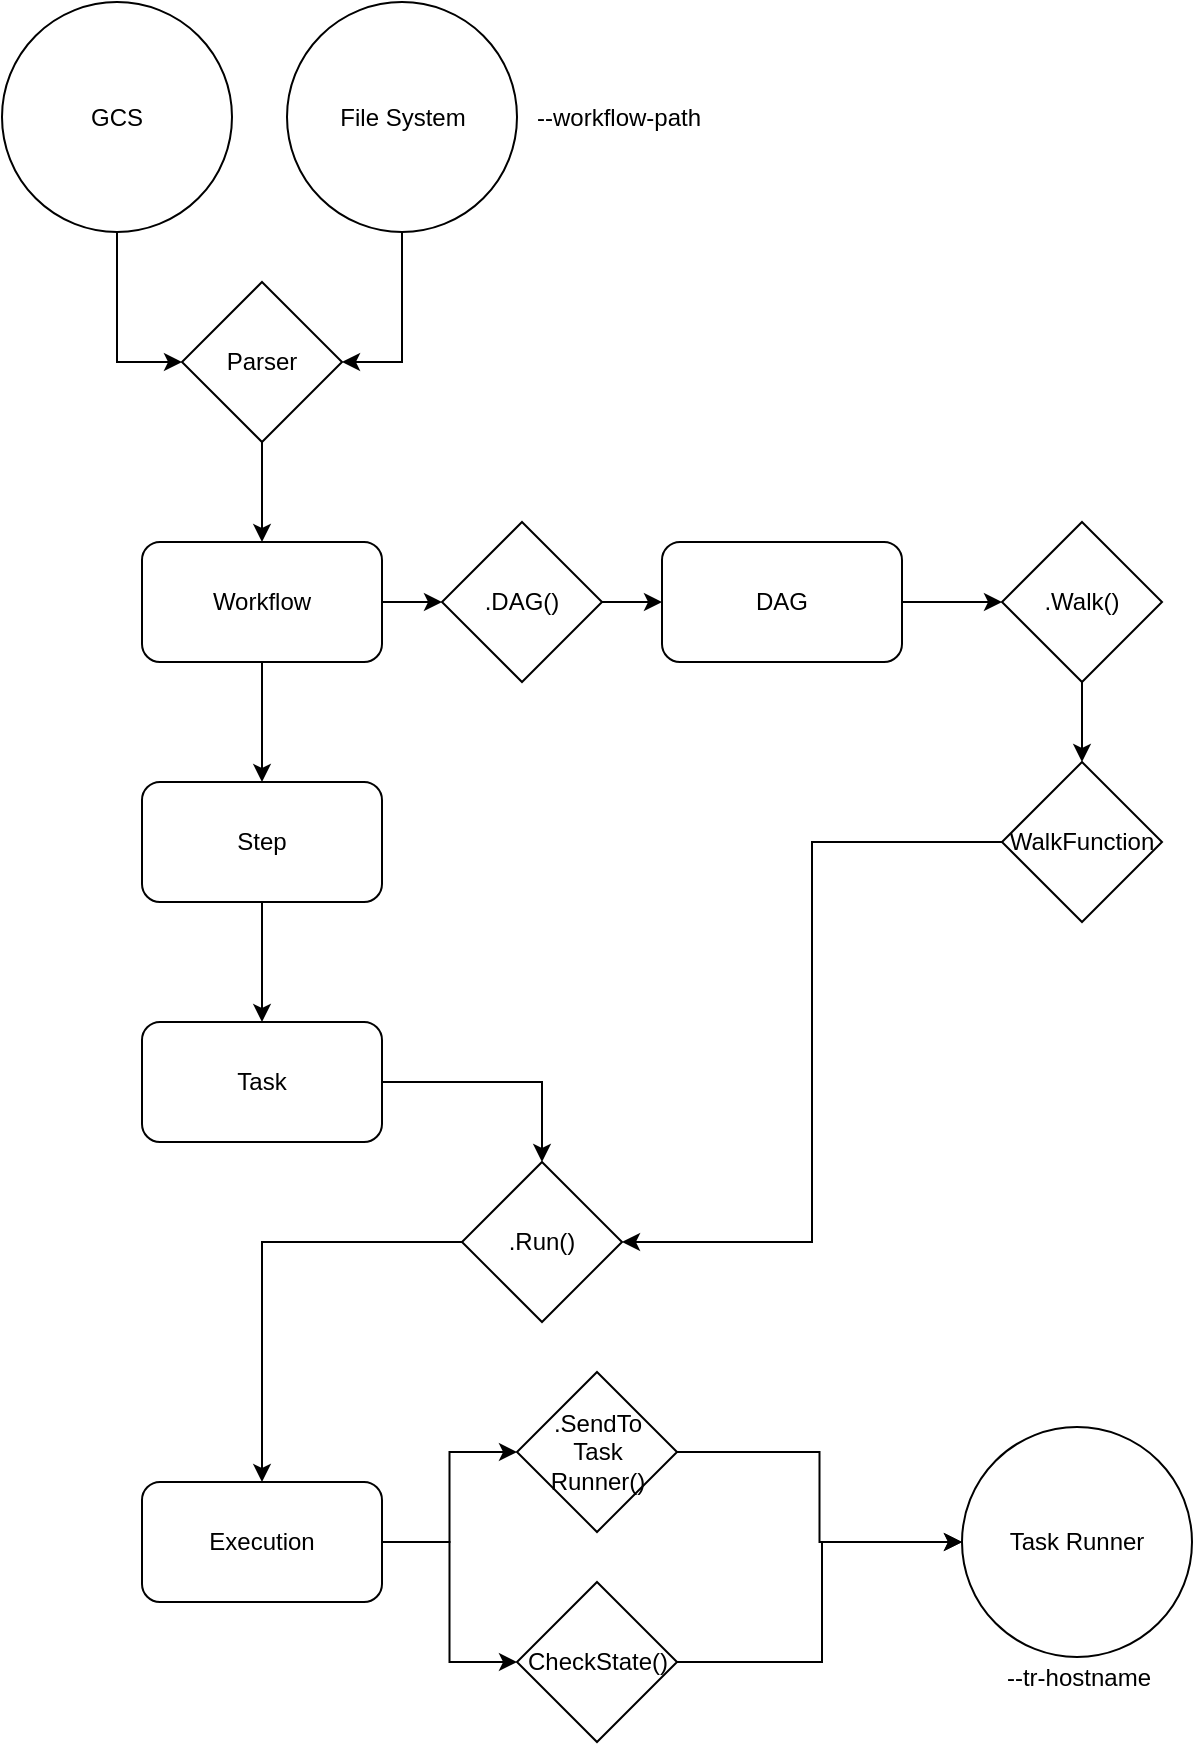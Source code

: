 <mxfile version="13.10.2" type="device"><diagram id="QSTjen6BPfmRn3u5lNO8" name="Page-1"><mxGraphModel dx="988" dy="787" grid="1" gridSize="10" guides="1" tooltips="1" connect="1" arrows="1" fold="1" page="1" pageScale="1" pageWidth="827" pageHeight="1169" math="0" shadow="0"><root><mxCell id="0"/><mxCell id="1" parent="0"/><mxCell id="l5yLiX-JyDmqkft-Hbiz-7" style="edgeStyle=orthogonalEdgeStyle;rounded=0;orthogonalLoop=1;jettySize=auto;html=1;" parent="1" target="l5yLiX-JyDmqkft-Hbiz-3" edge="1"><mxGeometry relative="1" as="geometry"><mxPoint x="415" y="145" as="sourcePoint"/></mxGeometry></mxCell><mxCell id="l5yLiX-JyDmqkft-Hbiz-8" style="edgeStyle=orthogonalEdgeStyle;rounded=0;orthogonalLoop=1;jettySize=auto;html=1;" parent="1" target="l5yLiX-JyDmqkft-Hbiz-5" edge="1"><mxGeometry relative="1" as="geometry"><mxPoint x="590" y="145" as="sourcePoint"/></mxGeometry></mxCell><mxCell id="l5yLiX-JyDmqkft-Hbiz-6" style="edgeStyle=orthogonalEdgeStyle;rounded=0;orthogonalLoop=1;jettySize=auto;html=1;entryX=0.5;entryY=1;entryDx=0;entryDy=0;entryPerimeter=0;" parent="1" target="l5yLiX-JyDmqkft-Hbiz-1" edge="1"><mxGeometry relative="1" as="geometry"><mxPoint x="160" y="145" as="sourcePoint"/></mxGeometry></mxCell><mxCell id="C2BHWTRPd4wpHNjdNsh5-13" style="edgeStyle=orthogonalEdgeStyle;rounded=0;orthogonalLoop=1;jettySize=auto;html=1;" edge="1" parent="1" source="C2BHWTRPd4wpHNjdNsh5-2" target="C2BHWTRPd4wpHNjdNsh5-4"><mxGeometry relative="1" as="geometry"/></mxCell><mxCell id="C2BHWTRPd4wpHNjdNsh5-17" style="edgeStyle=orthogonalEdgeStyle;rounded=0;orthogonalLoop=1;jettySize=auto;html=1;entryX=0;entryY=0.5;entryDx=0;entryDy=0;" edge="1" parent="1" source="C2BHWTRPd4wpHNjdNsh5-2" target="C2BHWTRPd4wpHNjdNsh5-16"><mxGeometry relative="1" as="geometry"/></mxCell><mxCell id="C2BHWTRPd4wpHNjdNsh5-2" value="Workflow" style="rounded=1;whiteSpace=wrap;html=1;" vertex="1" parent="1"><mxGeometry x="160" y="322" width="120" height="60" as="geometry"/></mxCell><mxCell id="C2BHWTRPd4wpHNjdNsh5-20" style="edgeStyle=orthogonalEdgeStyle;rounded=0;orthogonalLoop=1;jettySize=auto;html=1;entryX=0;entryY=0.5;entryDx=0;entryDy=0;" edge="1" parent="1" source="C2BHWTRPd4wpHNjdNsh5-3" target="C2BHWTRPd4wpHNjdNsh5-19"><mxGeometry relative="1" as="geometry"/></mxCell><mxCell id="C2BHWTRPd4wpHNjdNsh5-3" value="DAG" style="rounded=1;whiteSpace=wrap;html=1;" vertex="1" parent="1"><mxGeometry x="420" y="322" width="120" height="60" as="geometry"/></mxCell><mxCell id="C2BHWTRPd4wpHNjdNsh5-14" style="edgeStyle=orthogonalEdgeStyle;rounded=0;orthogonalLoop=1;jettySize=auto;html=1;entryX=0.5;entryY=0;entryDx=0;entryDy=0;" edge="1" parent="1" source="C2BHWTRPd4wpHNjdNsh5-4" target="C2BHWTRPd4wpHNjdNsh5-5"><mxGeometry relative="1" as="geometry"/></mxCell><mxCell id="C2BHWTRPd4wpHNjdNsh5-4" value="Step" style="rounded=1;whiteSpace=wrap;html=1;" vertex="1" parent="1"><mxGeometry x="160" y="442" width="120" height="60" as="geometry"/></mxCell><mxCell id="C2BHWTRPd4wpHNjdNsh5-27" style="edgeStyle=orthogonalEdgeStyle;rounded=0;orthogonalLoop=1;jettySize=auto;html=1;entryX=0.5;entryY=0;entryDx=0;entryDy=0;" edge="1" parent="1" source="C2BHWTRPd4wpHNjdNsh5-5" target="C2BHWTRPd4wpHNjdNsh5-25"><mxGeometry relative="1" as="geometry"/></mxCell><mxCell id="C2BHWTRPd4wpHNjdNsh5-5" value="Task" style="rounded=1;whiteSpace=wrap;html=1;" vertex="1" parent="1"><mxGeometry x="160" y="562" width="120" height="60" as="geometry"/></mxCell><mxCell id="C2BHWTRPd4wpHNjdNsh5-6" value="Task Runner" style="ellipse;whiteSpace=wrap;html=1;aspect=fixed;" vertex="1" parent="1"><mxGeometry x="570" y="764.5" width="115" height="115" as="geometry"/></mxCell><mxCell id="C2BHWTRPd4wpHNjdNsh5-10" style="edgeStyle=orthogonalEdgeStyle;rounded=0;orthogonalLoop=1;jettySize=auto;html=1;entryX=0;entryY=0.5;entryDx=0;entryDy=0;" edge="1" parent="1" source="C2BHWTRPd4wpHNjdNsh5-7" target="C2BHWTRPd4wpHNjdNsh5-9"><mxGeometry relative="1" as="geometry"/></mxCell><mxCell id="C2BHWTRPd4wpHNjdNsh5-7" value="GCS" style="ellipse;whiteSpace=wrap;html=1;aspect=fixed;" vertex="1" parent="1"><mxGeometry x="90" y="52" width="115" height="115" as="geometry"/></mxCell><mxCell id="C2BHWTRPd4wpHNjdNsh5-11" style="edgeStyle=orthogonalEdgeStyle;rounded=0;orthogonalLoop=1;jettySize=auto;html=1;entryX=1;entryY=0.5;entryDx=0;entryDy=0;" edge="1" parent="1" source="C2BHWTRPd4wpHNjdNsh5-8" target="C2BHWTRPd4wpHNjdNsh5-9"><mxGeometry relative="1" as="geometry"/></mxCell><mxCell id="C2BHWTRPd4wpHNjdNsh5-8" value="File System" style="ellipse;whiteSpace=wrap;html=1;aspect=fixed;" vertex="1" parent="1"><mxGeometry x="232.5" y="52" width="115" height="115" as="geometry"/></mxCell><mxCell id="C2BHWTRPd4wpHNjdNsh5-12" style="edgeStyle=orthogonalEdgeStyle;rounded=0;orthogonalLoop=1;jettySize=auto;html=1;" edge="1" parent="1" source="C2BHWTRPd4wpHNjdNsh5-9" target="C2BHWTRPd4wpHNjdNsh5-2"><mxGeometry relative="1" as="geometry"/></mxCell><mxCell id="C2BHWTRPd4wpHNjdNsh5-9" value="Parser" style="rhombus;whiteSpace=wrap;html=1;" vertex="1" parent="1"><mxGeometry x="180" y="192" width="80" height="80" as="geometry"/></mxCell><mxCell id="C2BHWTRPd4wpHNjdNsh5-18" style="edgeStyle=orthogonalEdgeStyle;rounded=0;orthogonalLoop=1;jettySize=auto;html=1;entryX=0;entryY=0.5;entryDx=0;entryDy=0;" edge="1" parent="1" source="C2BHWTRPd4wpHNjdNsh5-16" target="C2BHWTRPd4wpHNjdNsh5-3"><mxGeometry relative="1" as="geometry"/></mxCell><mxCell id="C2BHWTRPd4wpHNjdNsh5-16" value=".DAG()" style="rhombus;whiteSpace=wrap;html=1;" vertex="1" parent="1"><mxGeometry x="310" y="312" width="80" height="80" as="geometry"/></mxCell><mxCell id="C2BHWTRPd4wpHNjdNsh5-39" style="edgeStyle=orthogonalEdgeStyle;rounded=0;orthogonalLoop=1;jettySize=auto;html=1;entryX=0.5;entryY=0;entryDx=0;entryDy=0;" edge="1" parent="1" source="C2BHWTRPd4wpHNjdNsh5-19" target="C2BHWTRPd4wpHNjdNsh5-21"><mxGeometry relative="1" as="geometry"/></mxCell><mxCell id="C2BHWTRPd4wpHNjdNsh5-19" value=".Walk()" style="rhombus;whiteSpace=wrap;html=1;" vertex="1" parent="1"><mxGeometry x="590" y="312" width="80" height="80" as="geometry"/></mxCell><mxCell id="C2BHWTRPd4wpHNjdNsh5-38" style="edgeStyle=orthogonalEdgeStyle;rounded=0;orthogonalLoop=1;jettySize=auto;html=1;entryX=1;entryY=0.5;entryDx=0;entryDy=0;" edge="1" parent="1" source="C2BHWTRPd4wpHNjdNsh5-21" target="C2BHWTRPd4wpHNjdNsh5-25"><mxGeometry relative="1" as="geometry"/></mxCell><mxCell id="C2BHWTRPd4wpHNjdNsh5-21" value="WalkFunction" style="rhombus;whiteSpace=wrap;html=1;" vertex="1" parent="1"><mxGeometry x="590" y="432" width="80" height="80" as="geometry"/></mxCell><mxCell id="C2BHWTRPd4wpHNjdNsh5-28" style="edgeStyle=orthogonalEdgeStyle;rounded=0;orthogonalLoop=1;jettySize=auto;html=1;entryX=0.5;entryY=0;entryDx=0;entryDy=0;" edge="1" parent="1" source="C2BHWTRPd4wpHNjdNsh5-25" target="C2BHWTRPd4wpHNjdNsh5-26"><mxGeometry relative="1" as="geometry"/></mxCell><mxCell id="C2BHWTRPd4wpHNjdNsh5-25" value=".Run()" style="rhombus;whiteSpace=wrap;html=1;" vertex="1" parent="1"><mxGeometry x="320" y="632" width="80" height="80" as="geometry"/></mxCell><mxCell id="C2BHWTRPd4wpHNjdNsh5-31" style="edgeStyle=orthogonalEdgeStyle;rounded=0;orthogonalLoop=1;jettySize=auto;html=1;entryX=0;entryY=0.5;entryDx=0;entryDy=0;" edge="1" parent="1" source="C2BHWTRPd4wpHNjdNsh5-26" target="C2BHWTRPd4wpHNjdNsh5-29"><mxGeometry relative="1" as="geometry"/></mxCell><mxCell id="C2BHWTRPd4wpHNjdNsh5-34" style="edgeStyle=orthogonalEdgeStyle;rounded=0;orthogonalLoop=1;jettySize=auto;html=1;entryX=0;entryY=0.5;entryDx=0;entryDy=0;" edge="1" parent="1" source="C2BHWTRPd4wpHNjdNsh5-26" target="C2BHWTRPd4wpHNjdNsh5-33"><mxGeometry relative="1" as="geometry"/></mxCell><mxCell id="C2BHWTRPd4wpHNjdNsh5-26" value="Execution" style="rounded=1;whiteSpace=wrap;html=1;" vertex="1" parent="1"><mxGeometry x="160" y="792" width="120" height="60" as="geometry"/></mxCell><mxCell id="C2BHWTRPd4wpHNjdNsh5-32" style="edgeStyle=orthogonalEdgeStyle;rounded=0;orthogonalLoop=1;jettySize=auto;html=1;entryX=0;entryY=0.5;entryDx=0;entryDy=0;" edge="1" parent="1" source="C2BHWTRPd4wpHNjdNsh5-29" target="C2BHWTRPd4wpHNjdNsh5-6"><mxGeometry relative="1" as="geometry"/></mxCell><mxCell id="C2BHWTRPd4wpHNjdNsh5-29" value=".SendTo&lt;br&gt;Task&lt;br&gt;Runner()" style="rhombus;whiteSpace=wrap;html=1;" vertex="1" parent="1"><mxGeometry x="347.5" y="737" width="80" height="80" as="geometry"/></mxCell><mxCell id="C2BHWTRPd4wpHNjdNsh5-35" style="edgeStyle=orthogonalEdgeStyle;rounded=0;orthogonalLoop=1;jettySize=auto;html=1;exitX=1;exitY=0.5;exitDx=0;exitDy=0;entryX=0;entryY=0.5;entryDx=0;entryDy=0;" edge="1" parent="1" source="C2BHWTRPd4wpHNjdNsh5-33" target="C2BHWTRPd4wpHNjdNsh5-6"><mxGeometry relative="1" as="geometry"><Array as="points"><mxPoint x="500" y="882"/><mxPoint x="500" y="822"/></Array></mxGeometry></mxCell><mxCell id="C2BHWTRPd4wpHNjdNsh5-33" value="CheckState()" style="rhombus;whiteSpace=wrap;html=1;" vertex="1" parent="1"><mxGeometry x="347.5" y="842" width="80" height="80" as="geometry"/></mxCell><mxCell id="C2BHWTRPd4wpHNjdNsh5-41" value="--workflow-path" style="text;html=1;align=center;verticalAlign=middle;resizable=0;points=[];autosize=1;" vertex="1" parent="1"><mxGeometry x="347.5" y="99.5" width="100" height="20" as="geometry"/></mxCell><mxCell id="C2BHWTRPd4wpHNjdNsh5-42" value="--tr-hostname" style="text;html=1;align=center;verticalAlign=middle;resizable=0;points=[];autosize=1;" vertex="1" parent="1"><mxGeometry x="582.5" y="879.5" width="90" height="20" as="geometry"/></mxCell></root></mxGraphModel></diagram></mxfile>